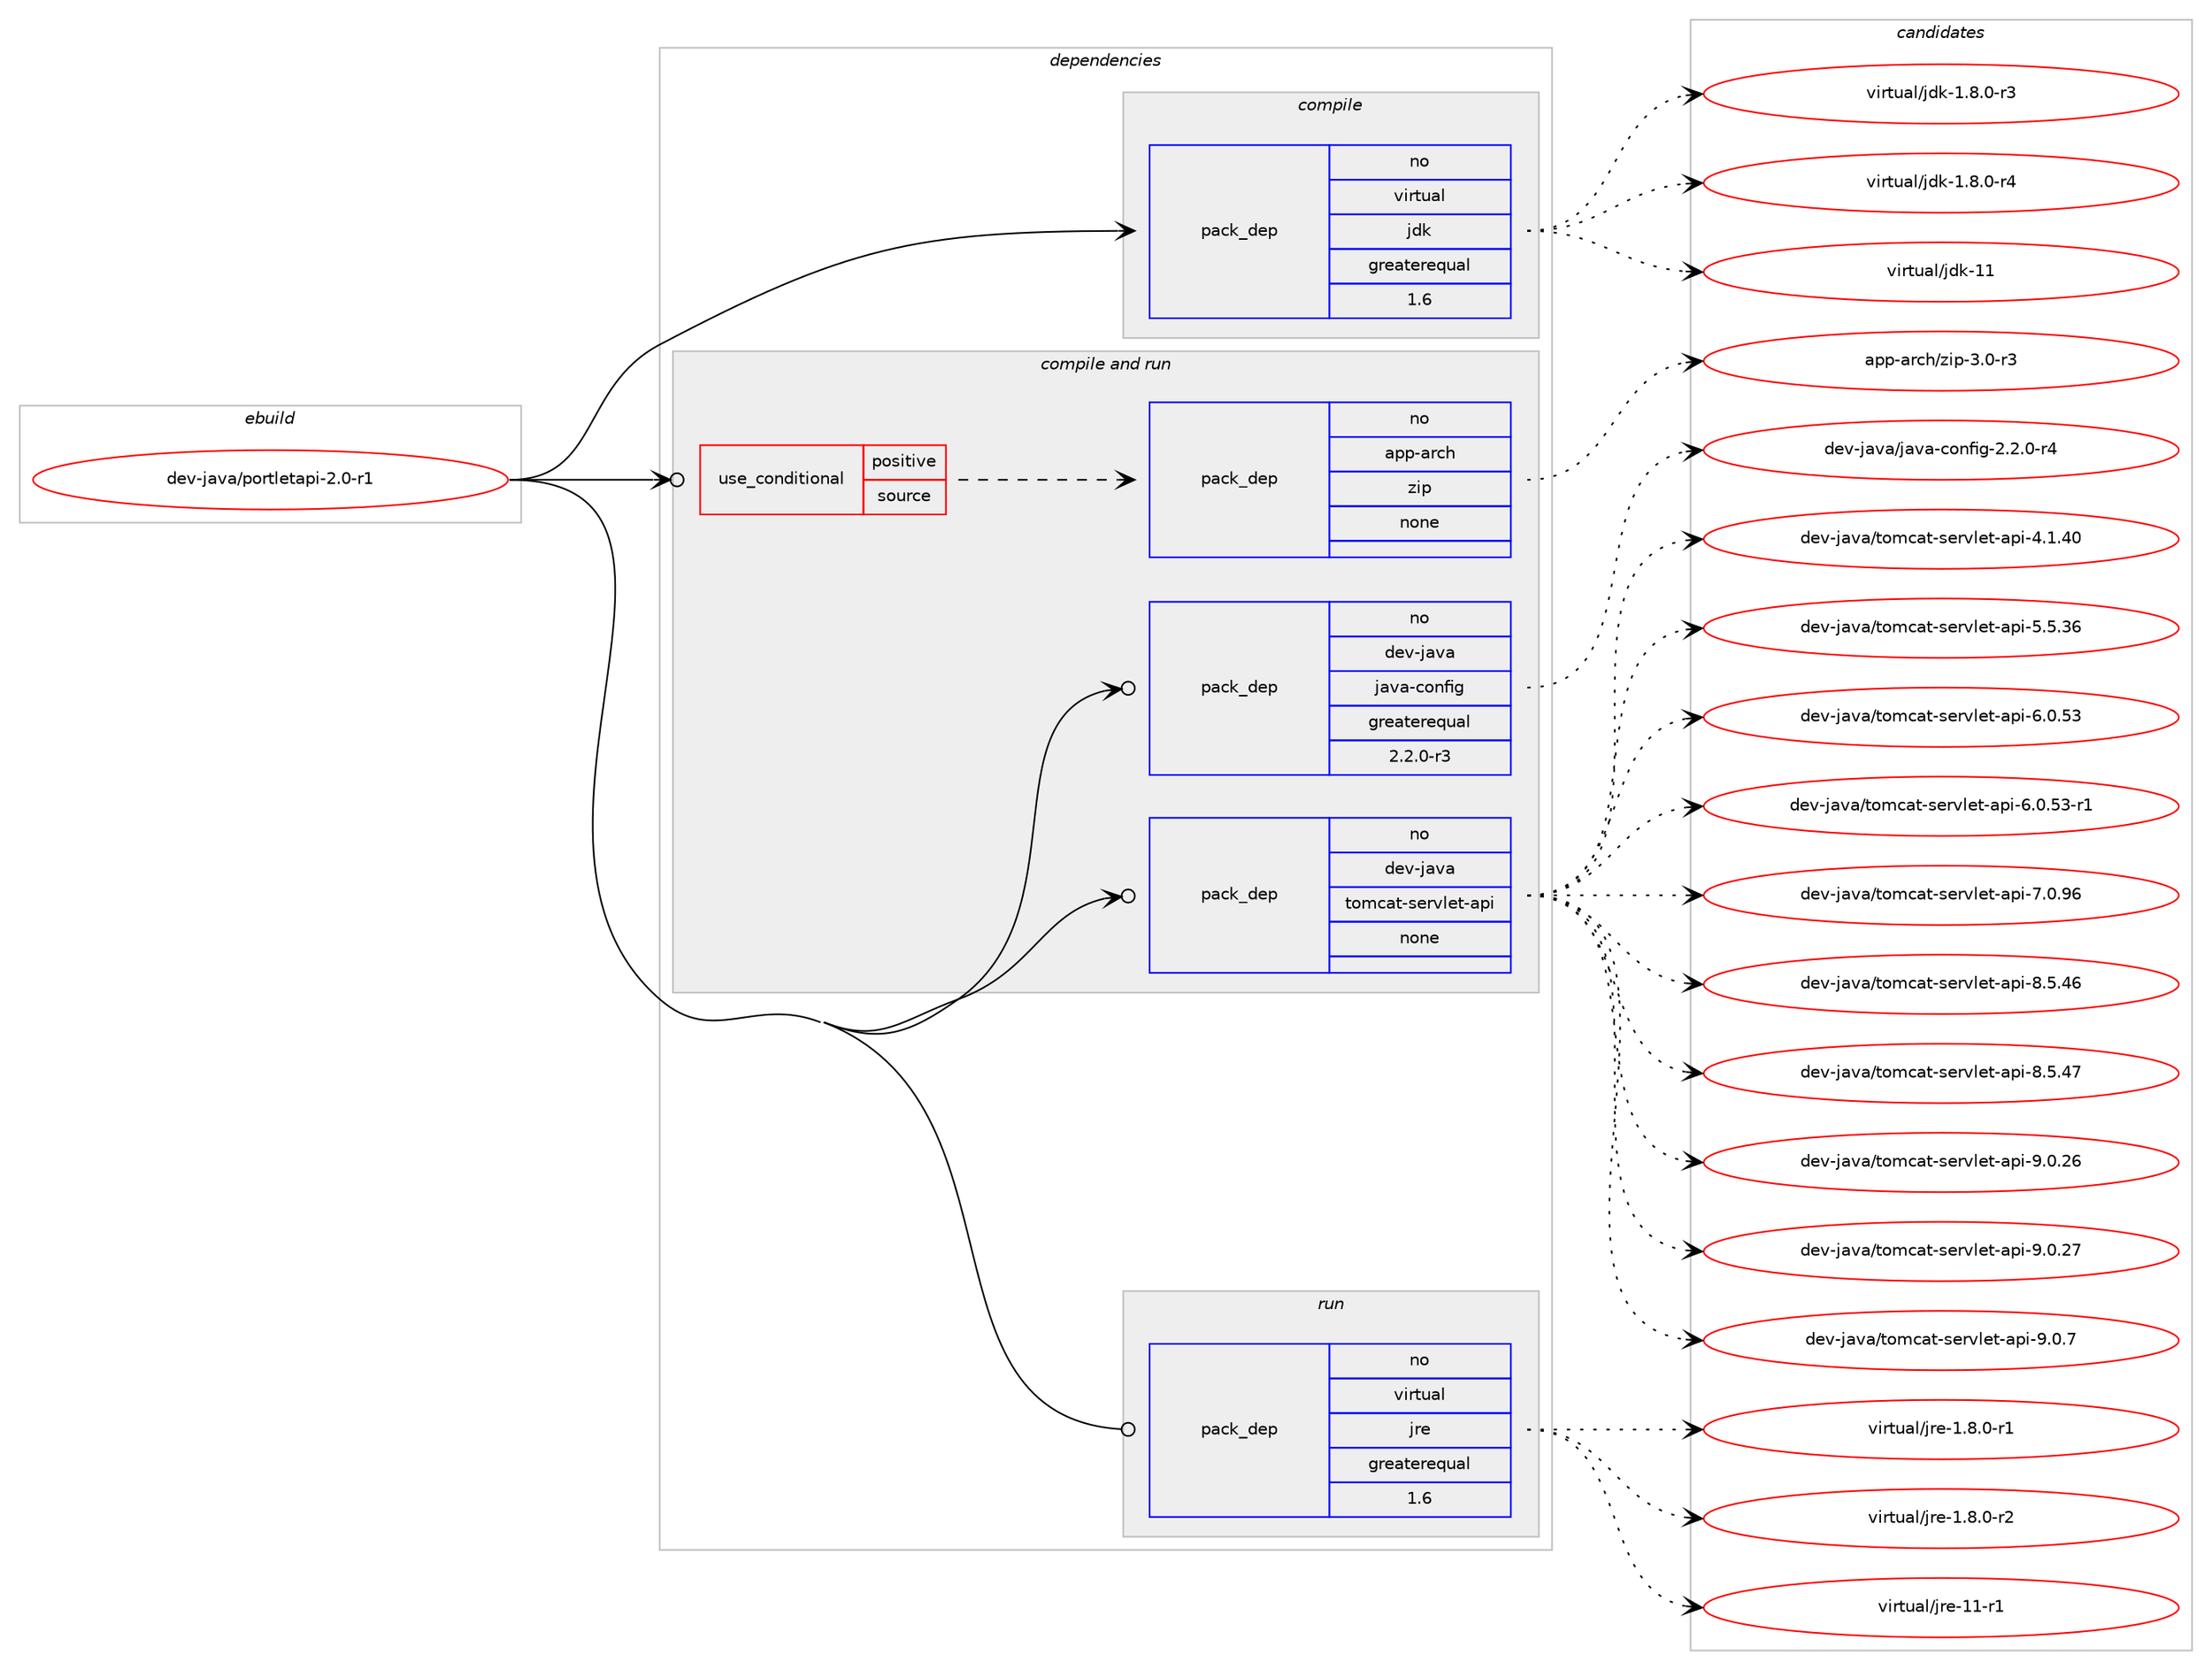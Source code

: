 digraph prolog {

# *************
# Graph options
# *************

newrank=true;
concentrate=true;
compound=true;
graph [rankdir=LR,fontname=Helvetica,fontsize=10,ranksep=1.5];#, ranksep=2.5, nodesep=0.2];
edge  [arrowhead=vee];
node  [fontname=Helvetica,fontsize=10];

# **********
# The ebuild
# **********

subgraph cluster_leftcol {
color=gray;
rank=same;
label=<<i>ebuild</i>>;
id [label="dev-java/portletapi-2.0-r1", color=red, width=4, href="../dev-java/portletapi-2.0-r1.svg"];
}

# ****************
# The dependencies
# ****************

subgraph cluster_midcol {
color=gray;
label=<<i>dependencies</i>>;
subgraph cluster_compile {
fillcolor="#eeeeee";
style=filled;
label=<<i>compile</i>>;
subgraph pack415482 {
dependency556026 [label=<<TABLE BORDER="0" CELLBORDER="1" CELLSPACING="0" CELLPADDING="4" WIDTH="220"><TR><TD ROWSPAN="6" CELLPADDING="30">pack_dep</TD></TR><TR><TD WIDTH="110">no</TD></TR><TR><TD>virtual</TD></TR><TR><TD>jdk</TD></TR><TR><TD>greaterequal</TD></TR><TR><TD>1.6</TD></TR></TABLE>>, shape=none, color=blue];
}
id:e -> dependency556026:w [weight=20,style="solid",arrowhead="vee"];
}
subgraph cluster_compileandrun {
fillcolor="#eeeeee";
style=filled;
label=<<i>compile and run</i>>;
subgraph cond129354 {
dependency556027 [label=<<TABLE BORDER="0" CELLBORDER="1" CELLSPACING="0" CELLPADDING="4"><TR><TD ROWSPAN="3" CELLPADDING="10">use_conditional</TD></TR><TR><TD>positive</TD></TR><TR><TD>source</TD></TR></TABLE>>, shape=none, color=red];
subgraph pack415483 {
dependency556028 [label=<<TABLE BORDER="0" CELLBORDER="1" CELLSPACING="0" CELLPADDING="4" WIDTH="220"><TR><TD ROWSPAN="6" CELLPADDING="30">pack_dep</TD></TR><TR><TD WIDTH="110">no</TD></TR><TR><TD>app-arch</TD></TR><TR><TD>zip</TD></TR><TR><TD>none</TD></TR><TR><TD></TD></TR></TABLE>>, shape=none, color=blue];
}
dependency556027:e -> dependency556028:w [weight=20,style="dashed",arrowhead="vee"];
}
id:e -> dependency556027:w [weight=20,style="solid",arrowhead="odotvee"];
subgraph pack415484 {
dependency556029 [label=<<TABLE BORDER="0" CELLBORDER="1" CELLSPACING="0" CELLPADDING="4" WIDTH="220"><TR><TD ROWSPAN="6" CELLPADDING="30">pack_dep</TD></TR><TR><TD WIDTH="110">no</TD></TR><TR><TD>dev-java</TD></TR><TR><TD>java-config</TD></TR><TR><TD>greaterequal</TD></TR><TR><TD>2.2.0-r3</TD></TR></TABLE>>, shape=none, color=blue];
}
id:e -> dependency556029:w [weight=20,style="solid",arrowhead="odotvee"];
subgraph pack415485 {
dependency556030 [label=<<TABLE BORDER="0" CELLBORDER="1" CELLSPACING="0" CELLPADDING="4" WIDTH="220"><TR><TD ROWSPAN="6" CELLPADDING="30">pack_dep</TD></TR><TR><TD WIDTH="110">no</TD></TR><TR><TD>dev-java</TD></TR><TR><TD>tomcat-servlet-api</TD></TR><TR><TD>none</TD></TR><TR><TD></TD></TR></TABLE>>, shape=none, color=blue];
}
id:e -> dependency556030:w [weight=20,style="solid",arrowhead="odotvee"];
}
subgraph cluster_run {
fillcolor="#eeeeee";
style=filled;
label=<<i>run</i>>;
subgraph pack415486 {
dependency556031 [label=<<TABLE BORDER="0" CELLBORDER="1" CELLSPACING="0" CELLPADDING="4" WIDTH="220"><TR><TD ROWSPAN="6" CELLPADDING="30">pack_dep</TD></TR><TR><TD WIDTH="110">no</TD></TR><TR><TD>virtual</TD></TR><TR><TD>jre</TD></TR><TR><TD>greaterequal</TD></TR><TR><TD>1.6</TD></TR></TABLE>>, shape=none, color=blue];
}
id:e -> dependency556031:w [weight=20,style="solid",arrowhead="odot"];
}
}

# **************
# The candidates
# **************

subgraph cluster_choices {
rank=same;
color=gray;
label=<<i>candidates</i>>;

subgraph choice415482 {
color=black;
nodesep=1;
choice11810511411611797108471061001074549465646484511451 [label="virtual/jdk-1.8.0-r3", color=red, width=4,href="../virtual/jdk-1.8.0-r3.svg"];
choice11810511411611797108471061001074549465646484511452 [label="virtual/jdk-1.8.0-r4", color=red, width=4,href="../virtual/jdk-1.8.0-r4.svg"];
choice1181051141161179710847106100107454949 [label="virtual/jdk-11", color=red, width=4,href="../virtual/jdk-11.svg"];
dependency556026:e -> choice11810511411611797108471061001074549465646484511451:w [style=dotted,weight="100"];
dependency556026:e -> choice11810511411611797108471061001074549465646484511452:w [style=dotted,weight="100"];
dependency556026:e -> choice1181051141161179710847106100107454949:w [style=dotted,weight="100"];
}
subgraph choice415483 {
color=black;
nodesep=1;
choice9711211245971149910447122105112455146484511451 [label="app-arch/zip-3.0-r3", color=red, width=4,href="../app-arch/zip-3.0-r3.svg"];
dependency556028:e -> choice9711211245971149910447122105112455146484511451:w [style=dotted,weight="100"];
}
subgraph choice415484 {
color=black;
nodesep=1;
choice10010111845106971189747106971189745991111101021051034550465046484511452 [label="dev-java/java-config-2.2.0-r4", color=red, width=4,href="../dev-java/java-config-2.2.0-r4.svg"];
dependency556029:e -> choice10010111845106971189747106971189745991111101021051034550465046484511452:w [style=dotted,weight="100"];
}
subgraph choice415485 {
color=black;
nodesep=1;
choice10010111845106971189747116111109999711645115101114118108101116459711210545524649465248 [label="dev-java/tomcat-servlet-api-4.1.40", color=red, width=4,href="../dev-java/tomcat-servlet-api-4.1.40.svg"];
choice10010111845106971189747116111109999711645115101114118108101116459711210545534653465154 [label="dev-java/tomcat-servlet-api-5.5.36", color=red, width=4,href="../dev-java/tomcat-servlet-api-5.5.36.svg"];
choice10010111845106971189747116111109999711645115101114118108101116459711210545544648465351 [label="dev-java/tomcat-servlet-api-6.0.53", color=red, width=4,href="../dev-java/tomcat-servlet-api-6.0.53.svg"];
choice100101118451069711897471161111099997116451151011141181081011164597112105455446484653514511449 [label="dev-java/tomcat-servlet-api-6.0.53-r1", color=red, width=4,href="../dev-java/tomcat-servlet-api-6.0.53-r1.svg"];
choice10010111845106971189747116111109999711645115101114118108101116459711210545554648465754 [label="dev-java/tomcat-servlet-api-7.0.96", color=red, width=4,href="../dev-java/tomcat-servlet-api-7.0.96.svg"];
choice10010111845106971189747116111109999711645115101114118108101116459711210545564653465254 [label="dev-java/tomcat-servlet-api-8.5.46", color=red, width=4,href="../dev-java/tomcat-servlet-api-8.5.46.svg"];
choice10010111845106971189747116111109999711645115101114118108101116459711210545564653465255 [label="dev-java/tomcat-servlet-api-8.5.47", color=red, width=4,href="../dev-java/tomcat-servlet-api-8.5.47.svg"];
choice10010111845106971189747116111109999711645115101114118108101116459711210545574648465054 [label="dev-java/tomcat-servlet-api-9.0.26", color=red, width=4,href="../dev-java/tomcat-servlet-api-9.0.26.svg"];
choice10010111845106971189747116111109999711645115101114118108101116459711210545574648465055 [label="dev-java/tomcat-servlet-api-9.0.27", color=red, width=4,href="../dev-java/tomcat-servlet-api-9.0.27.svg"];
choice100101118451069711897471161111099997116451151011141181081011164597112105455746484655 [label="dev-java/tomcat-servlet-api-9.0.7", color=red, width=4,href="../dev-java/tomcat-servlet-api-9.0.7.svg"];
dependency556030:e -> choice10010111845106971189747116111109999711645115101114118108101116459711210545524649465248:w [style=dotted,weight="100"];
dependency556030:e -> choice10010111845106971189747116111109999711645115101114118108101116459711210545534653465154:w [style=dotted,weight="100"];
dependency556030:e -> choice10010111845106971189747116111109999711645115101114118108101116459711210545544648465351:w [style=dotted,weight="100"];
dependency556030:e -> choice100101118451069711897471161111099997116451151011141181081011164597112105455446484653514511449:w [style=dotted,weight="100"];
dependency556030:e -> choice10010111845106971189747116111109999711645115101114118108101116459711210545554648465754:w [style=dotted,weight="100"];
dependency556030:e -> choice10010111845106971189747116111109999711645115101114118108101116459711210545564653465254:w [style=dotted,weight="100"];
dependency556030:e -> choice10010111845106971189747116111109999711645115101114118108101116459711210545564653465255:w [style=dotted,weight="100"];
dependency556030:e -> choice10010111845106971189747116111109999711645115101114118108101116459711210545574648465054:w [style=dotted,weight="100"];
dependency556030:e -> choice10010111845106971189747116111109999711645115101114118108101116459711210545574648465055:w [style=dotted,weight="100"];
dependency556030:e -> choice100101118451069711897471161111099997116451151011141181081011164597112105455746484655:w [style=dotted,weight="100"];
}
subgraph choice415486 {
color=black;
nodesep=1;
choice11810511411611797108471061141014549465646484511449 [label="virtual/jre-1.8.0-r1", color=red, width=4,href="../virtual/jre-1.8.0-r1.svg"];
choice11810511411611797108471061141014549465646484511450 [label="virtual/jre-1.8.0-r2", color=red, width=4,href="../virtual/jre-1.8.0-r2.svg"];
choice11810511411611797108471061141014549494511449 [label="virtual/jre-11-r1", color=red, width=4,href="../virtual/jre-11-r1.svg"];
dependency556031:e -> choice11810511411611797108471061141014549465646484511449:w [style=dotted,weight="100"];
dependency556031:e -> choice11810511411611797108471061141014549465646484511450:w [style=dotted,weight="100"];
dependency556031:e -> choice11810511411611797108471061141014549494511449:w [style=dotted,weight="100"];
}
}

}
